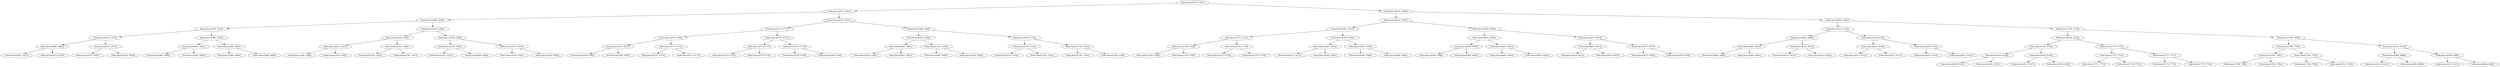 digraph G{
293986947 [label="Node{data=[5747, 5747]}"]
293986947 -> 741314953
741314953 [label="Node{data=[4765, 4765]}"]
741314953 -> 1195889258
1195889258 [label="Node{data=[2089, 2089]}"]
1195889258 -> 210000915
210000915 [label="Node{data=[2079, 2079]}"]
210000915 -> 850081530
850081530 [label="Node{data=[2075, 2075]}"]
850081530 -> 1649957631
1649957631 [label="Node{data=[2060, 2060]}"]
1649957631 -> 469045340
469045340 [label="Node{data=[2027, 2027]}"]
1649957631 -> 901751797
901751797 [label="Node{data=[2074, 2074]}"]
850081530 -> 1581797214
1581797214 [label="Node{data=[2077, 2077]}"]
1581797214 -> 2129095114
2129095114 [label="Node{data=[2076, 2076]}"]
1581797214 -> 1302585786
1302585786 [label="Node{data=[2078, 2078]}"]
210000915 -> 88818672
88818672 [label="Node{data=[2083, 2083]}"]
88818672 -> 426102456
426102456 [label="Node{data=[2081, 2081]}"]
426102456 -> 1552506215
1552506215 [label="Node{data=[2080, 2080]}"]
426102456 -> 242600317
242600317 [label="Node{data=[2082, 2082]}"]
88818672 -> 1367236480
1367236480 [label="Node{data=[2085, 2085]}"]
1367236480 -> 1717127961
1717127961 [label="Node{data=[2084, 2084]}"]
1367236480 -> 1882013904
1882013904 [label="Node{data=[2086, 2086]}"]
1195889258 -> 1353929097
1353929097 [label="Node{data=[2320, 2320]}"]
1353929097 -> 1938986560
1938986560 [label="Node{data=[2164, 2164]}"]
1938986560 -> 1597971112
1597971112 [label="Node{data=[2162, 2162]}"]
1597971112 -> 1158605407
1158605407 [label="Node{data=[2148, 2148]}"]
1597971112 -> 259773550
259773550 [label="Node{data=[2163, 2163]}"]
1938986560 -> 1757180759
1757180759 [label="Node{data=[2166, 2166]}"]
1757180759 -> 1332858546
1332858546 [label="Node{data=[2165, 2165]}"]
1757180759 -> 2107607313
2107607313 [label="Node{data=[2167, 2167]}"]
1353929097 -> 739699304
739699304 [label="Node{data=[4748, 4748]}"]
739699304 -> 666571382
666571382 [label="Node{data=[3342, 3342]}"]
666571382 -> 1719553133
1719553133 [label="Node{data=[3272, 3272]}"]
666571382 -> 1739097778
1739097778 [label="Node{data=[4009, 4009]}"]
739699304 -> 2096526725
2096526725 [label="Node{data=[4763, 4763]}"]
2096526725 -> 52551887
52551887 [label="Node{data=[4762, 4762]}"]
2096526725 -> 388553186
388553186 [label="Node{data=[4764, 4764]}"]
741314953 -> 873877667
873877667 [label="Node{data=[4781, 4781]}"]
873877667 -> 2063811065
2063811065 [label="Node{data=[4773, 4773]}"]
2063811065 -> 1999167950
1999167950 [label="Node{data=[4769, 4769]}"]
1999167950 -> 647942400
647942400 [label="Node{data=[4767, 4767]}"]
647942400 -> 537599544
537599544 [label="Node{data=[4766, 4766]}"]
647942400 -> 1105629001
1105629001 [label="Node{data=[4768, 4768]}"]
1999167950 -> 1903177770
1903177770 [label="Node{data=[4771, 4771]}"]
1903177770 -> 557246933
557246933 [label="Node{data=[4770, 4770]}"]
1903177770 -> 1496635669
1496635669 [label="Node{data=[4772, 4772]}"]
2063811065 -> 752716221
752716221 [label="Node{data=[4777, 4777]}"]
752716221 -> 1549540716
1549540716 [label="Node{data=[4775, 4775]}"]
1549540716 -> 1244802931
1244802931 [label="Node{data=[4774, 4774]}"]
1549540716 -> 892447569
892447569 [label="Node{data=[4776, 4776]}"]
752716221 -> 1969310763
1969310763 [label="Node{data=[4779, 4779]}"]
1969310763 -> 1231718550
1231718550 [label="Node{data=[4778, 4778]}"]
1969310763 -> 318271359
318271359 [label="Node{data=[4780, 4780]}"]
873877667 -> 715859282
715859282 [label="Node{data=[5266, 5266]}"]
715859282 -> 1439970360
1439970360 [label="Node{data=[4934, 4934]}"]
1439970360 -> 1214720044
1214720044 [label="Node{data=[4801, 4801]}"]
1214720044 -> 422913480
422913480 [label="Node{data=[4782, 4782]}"]
1214720044 -> 1791431177
1791431177 [label="Node{data=[4831, 4831]}"]
1439970360 -> 507944605
507944605 [label="Node{data=[5120, 5120]}"]
507944605 -> 1871831857
1871831857 [label="Node{data=[5095, 5095]}"]
507944605 -> 1597673582
1597673582 [label="Node{data=[5262, 5262]}"]
715859282 -> 222267098
222267098 [label="Node{data=[5743, 5743]}"]
222267098 -> 656888726
656888726 [label="Node{data=[5741, 5741]}"]
656888726 -> 1196405800
1196405800 [label="Node{data=[5314, 5314]}"]
656888726 -> 1291711823
1291711823 [label="Node{data=[5742, 5742]}"]
222267098 -> 1032172380
1032172380 [label="Node{data=[5745, 5745]}"]
1032172380 -> 539229337
539229337 [label="Node{data=[5744, 5744]}"]
1032172380 -> 444068417
444068417 [label="Node{data=[5746, 5746]}"]
293986947 -> 956509133
956509133 [label="Node{data=[6479, 6479]}"]
956509133 -> 697065698
697065698 [label="Node{data=[6397, 6397]}"]
697065698 -> 385123966
385123966 [label="Node{data=[5811, 5811]}"]
385123966 -> 867474203
867474203 [label="Node{data=[5751, 5751]}"]
867474203 -> 331977699
331977699 [label="Node{data=[5749, 5749]}"]
331977699 -> 1502116360
1502116360 [label="Node{data=[5748, 5748]}"]
331977699 -> 1811791921
1811791921 [label="Node{data=[5750, 5750]}"]
867474203 -> 2089218582
2089218582 [label="Node{data=[5753, 5753]}"]
2089218582 -> 588198126
588198126 [label="Node{data=[5752, 5752]}"]
2089218582 -> 961369789
961369789 [label="Node{data=[5776, 5776]}"]
385123966 -> 1018488301
1018488301 [label="Node{data=[6393, 6393]}"]
1018488301 -> 2003416623
2003416623 [label="Node{data=[6367, 6367]}"]
2003416623 -> 767254636
767254636 [label="Node{data=[6211, 6211]}"]
2003416623 -> 2114991064
2114991064 [label="Node{data=[6392, 6392]}"]
1018488301 -> 1695562362
1695562362 [label="Node{data=[6395, 6395]}"]
1695562362 -> 1601314873
1601314873 [label="Node{data=[6394, 6394]}"]
1695562362 -> 700220347
700220347 [label="Node{data=[6396, 6396]}"]
697065698 -> 1447947175
1447947175 [label="Node{data=[6405, 6405]}"]
1447947175 -> 845863166
845863166 [label="Node{data=[6401, 6401]}"]
845863166 -> 2086094178
2086094178 [label="Node{data=[6399, 6399]}"]
2086094178 -> 834383880
834383880 [label="Node{data=[6398, 6398]}"]
2086094178 -> 135427403
135427403 [label="Node{data=[6400, 6400]}"]
845863166 -> 1826349471
1826349471 [label="Node{data=[6403, 6403]}"]
1826349471 -> 711054643
711054643 [label="Node{data=[6402, 6402]}"]
1826349471 -> 1186339719
1186339719 [label="Node{data=[6404, 6404]}"]
1447947175 -> 1561695799
1561695799 [label="Node{data=[6475, 6475]}"]
1561695799 -> 1861305107
1861305107 [label="Node{data=[6473, 6473]}"]
1861305107 -> 1243470771
1243470771 [label="Node{data=[6472, 6472]}"]
1861305107 -> 1006734164
1006734164 [label="Node{data=[6474, 6474]}"]
1561695799 -> 1305745101
1305745101 [label="Node{data=[6477, 6477]}"]
1305745101 -> 693714367
693714367 [label="Node{data=[6476, 6476]}"]
1305745101 -> 230533988
230533988 [label="Node{data=[6478, 6478]}"]
956509133 -> 1029098156
1029098156 [label="Node{data=[6522, 6522]}"]
1029098156 -> 1348063669
1348063669 [label="Node{data=[6514, 6514]}"]
1348063669 -> 814590660
814590660 [label="Node{data=[6483, 6483]}"]
814590660 -> 1342947642
1342947642 [label="Node{data=[6481, 6481]}"]
1342947642 -> 1535337021
1535337021 [label="Node{data=[6480, 6480]}"]
1342947642 -> 1170855041
1170855041 [label="Node{data=[6482, 6482]}"]
814590660 -> 407866742
407866742 [label="Node{data=[6512, 6512]}"]
407866742 -> 373529940
373529940 [label="Node{data=[6511, 6511]}"]
407866742 -> 1443989291
1443989291 [label="Node{data=[6513, 6513]}"]
1348063669 -> 1568091316
1568091316 [label="Node{data=[6518, 6518]}"]
1568091316 -> 959917649
959917649 [label="Node{data=[6516, 6516]}"]
959917649 -> 865381662
865381662 [label="Node{data=[6515, 6515]}"]
959917649 -> 1776700568
1776700568 [label="Node{data=[6517, 6517]}"]
1568091316 -> 227594140
227594140 [label="Node{data=[6520, 6520]}"]
227594140 -> 232078809
232078809 [label="Node{data=[6519, 6519]}"]
227594140 -> 457149728
457149728 [label="Node{data=[6521, 6521]}"]
1029098156 -> 1080463443
1080463443 [label="Node{data=[7779, 7779]}"]
1080463443 -> 1266768876
1266768876 [label="Node{data=[6530, 6530]}"]
1266768876 -> 1872665776
1872665776 [label="Node{data=[6526, 6526]}"]
1872665776 -> 145705710
145705710 [label="Node{data=[6524, 6524]}"]
145705710 -> 2084546464
2084546464 [label="Node{data=[6523, 6523]}"]
145705710 -> 1025560048
1025560048 [label="Node{data=[6525, 6525]}"]
1872665776 -> 650161656
650161656 [label="Node{data=[6528, 6528]}"]
650161656 -> 1414167540
1414167540 [label="Node{data=[6527, 6527]}"]
650161656 -> 1439286394
1439286394 [label="Node{data=[6529, 6529]}"]
1266768876 -> 1857932414
1857932414 [label="Node{data=[7775, 7775]}"]
1857932414 -> 1303446332
1303446332 [label="Node{data=[7773, 7773]}"]
1303446332 -> 1252218021
1252218021 [label="Node{data=[7772, 7772]}"]
1303446332 -> 1364370335
1364370335 [label="Node{data=[7774, 7774]}"]
1857932414 -> 1359760375
1359760375 [label="Node{data=[7777, 7777]}"]
1359760375 -> 350296585
350296585 [label="Node{data=[7776, 7776]}"]
1359760375 -> 1152873036
1152873036 [label="Node{data=[7778, 7778]}"]
1080463443 -> 4030238
4030238 [label="Node{data=[7928, 7928]}"]
4030238 -> 870178589
870178589 [label="Node{data=[7783, 7783]}"]
870178589 -> 795912765
795912765 [label="Node{data=[7781, 7781]}"]
795912765 -> 1344968845
1344968845 [label="Node{data=[7780, 7780]}"]
795912765 -> 990173209
990173209 [label="Node{data=[7782, 7782]}"]
870178589 -> 1719459155
1719459155 [label="Node{data=[7785, 7785]}"]
1719459155 -> 1291297507
1291297507 [label="Node{data=[7784, 7784]}"]
1719459155 -> 1209906432
1209906432 [label="Node{data=[7913, 7913]}"]
4030238 -> 1430546442
1430546442 [label="Node{data=[9118, 9118]}"]
1430546442 -> 1439867316
1439867316 [label="Node{data=[8908, 8908]}"]
1439867316 -> 616816983
616816983 [label="Node{data=[8221, 8221]}"]
1439867316 -> 30664058
30664058 [label="Node{data=[9089, 9089]}"]
1430546442 -> 1998702962
1998702962 [label="Node{data=[9380, 9380]}"]
1998702962 -> 935205155
935205155 [label="Node{data=[9271, 9271]}"]
1998702962 -> 206344154
206344154 [label="Node{data=[9400, 9400]}"]
}